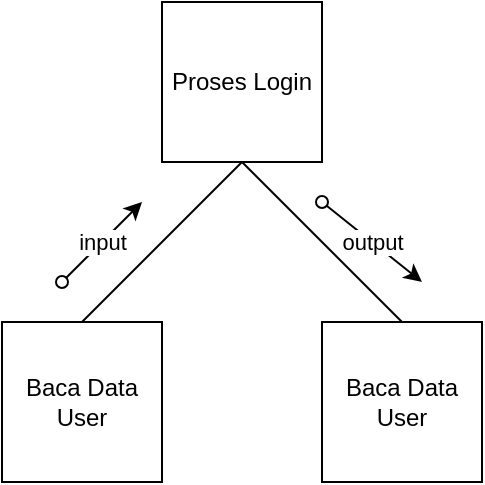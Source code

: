 <mxfile version="21.6.6" type="github">
  <diagram name="Page-1" id="vJr6WxbJBisWrFYisY7c">
    <mxGraphModel dx="1434" dy="774" grid="1" gridSize="10" guides="1" tooltips="1" connect="1" arrows="1" fold="1" page="1" pageScale="1" pageWidth="1100" pageHeight="850" math="0" shadow="0">
      <root>
        <mxCell id="0" />
        <mxCell id="1" parent="0" />
        <mxCell id="KKarlAjkgKv_32qtgK2Z-5" style="rounded=0;orthogonalLoop=1;jettySize=auto;html=1;exitX=0.5;exitY=1;exitDx=0;exitDy=0;entryX=0.5;entryY=0;entryDx=0;entryDy=0;endArrow=none;endFill=0;" edge="1" parent="1" source="KKarlAjkgKv_32qtgK2Z-1" target="KKarlAjkgKv_32qtgK2Z-3">
          <mxGeometry relative="1" as="geometry" />
        </mxCell>
        <mxCell id="KKarlAjkgKv_32qtgK2Z-1" value="Proses Login" style="whiteSpace=wrap;html=1;aspect=fixed;" vertex="1" parent="1">
          <mxGeometry x="540" y="140" width="80" height="80" as="geometry" />
        </mxCell>
        <mxCell id="KKarlAjkgKv_32qtgK2Z-4" style="rounded=0;orthogonalLoop=1;jettySize=auto;html=1;exitX=0.5;exitY=0;exitDx=0;exitDy=0;entryX=0.5;entryY=1;entryDx=0;entryDy=0;endArrow=none;endFill=0;" edge="1" parent="1" source="KKarlAjkgKv_32qtgK2Z-2" target="KKarlAjkgKv_32qtgK2Z-1">
          <mxGeometry relative="1" as="geometry" />
        </mxCell>
        <mxCell id="KKarlAjkgKv_32qtgK2Z-2" value="Baca Data User" style="whiteSpace=wrap;html=1;aspect=fixed;" vertex="1" parent="1">
          <mxGeometry x="460" y="300" width="80" height="80" as="geometry" />
        </mxCell>
        <mxCell id="KKarlAjkgKv_32qtgK2Z-3" value="Baca Data User" style="whiteSpace=wrap;html=1;aspect=fixed;" vertex="1" parent="1">
          <mxGeometry x="620" y="300" width="80" height="80" as="geometry" />
        </mxCell>
        <mxCell id="KKarlAjkgKv_32qtgK2Z-6" value="" style="endArrow=classic;html=1;rounded=0;startArrow=oval;startFill=0;" edge="1" parent="1">
          <mxGeometry relative="1" as="geometry">
            <mxPoint x="490" y="280" as="sourcePoint" />
            <mxPoint x="530" y="240" as="targetPoint" />
          </mxGeometry>
        </mxCell>
        <mxCell id="KKarlAjkgKv_32qtgK2Z-7" value="input" style="edgeLabel;resizable=0;html=1;align=center;verticalAlign=middle;" connectable="0" vertex="1" parent="KKarlAjkgKv_32qtgK2Z-6">
          <mxGeometry relative="1" as="geometry" />
        </mxCell>
        <mxCell id="KKarlAjkgKv_32qtgK2Z-8" value="" style="endArrow=classic;html=1;rounded=0;startArrow=oval;startFill=0;" edge="1" parent="1">
          <mxGeometry relative="1" as="geometry">
            <mxPoint x="620" y="240" as="sourcePoint" />
            <mxPoint x="670" y="280" as="targetPoint" />
          </mxGeometry>
        </mxCell>
        <mxCell id="KKarlAjkgKv_32qtgK2Z-9" value="output" style="edgeLabel;resizable=0;html=1;align=center;verticalAlign=middle;" connectable="0" vertex="1" parent="KKarlAjkgKv_32qtgK2Z-8">
          <mxGeometry relative="1" as="geometry" />
        </mxCell>
      </root>
    </mxGraphModel>
  </diagram>
</mxfile>
